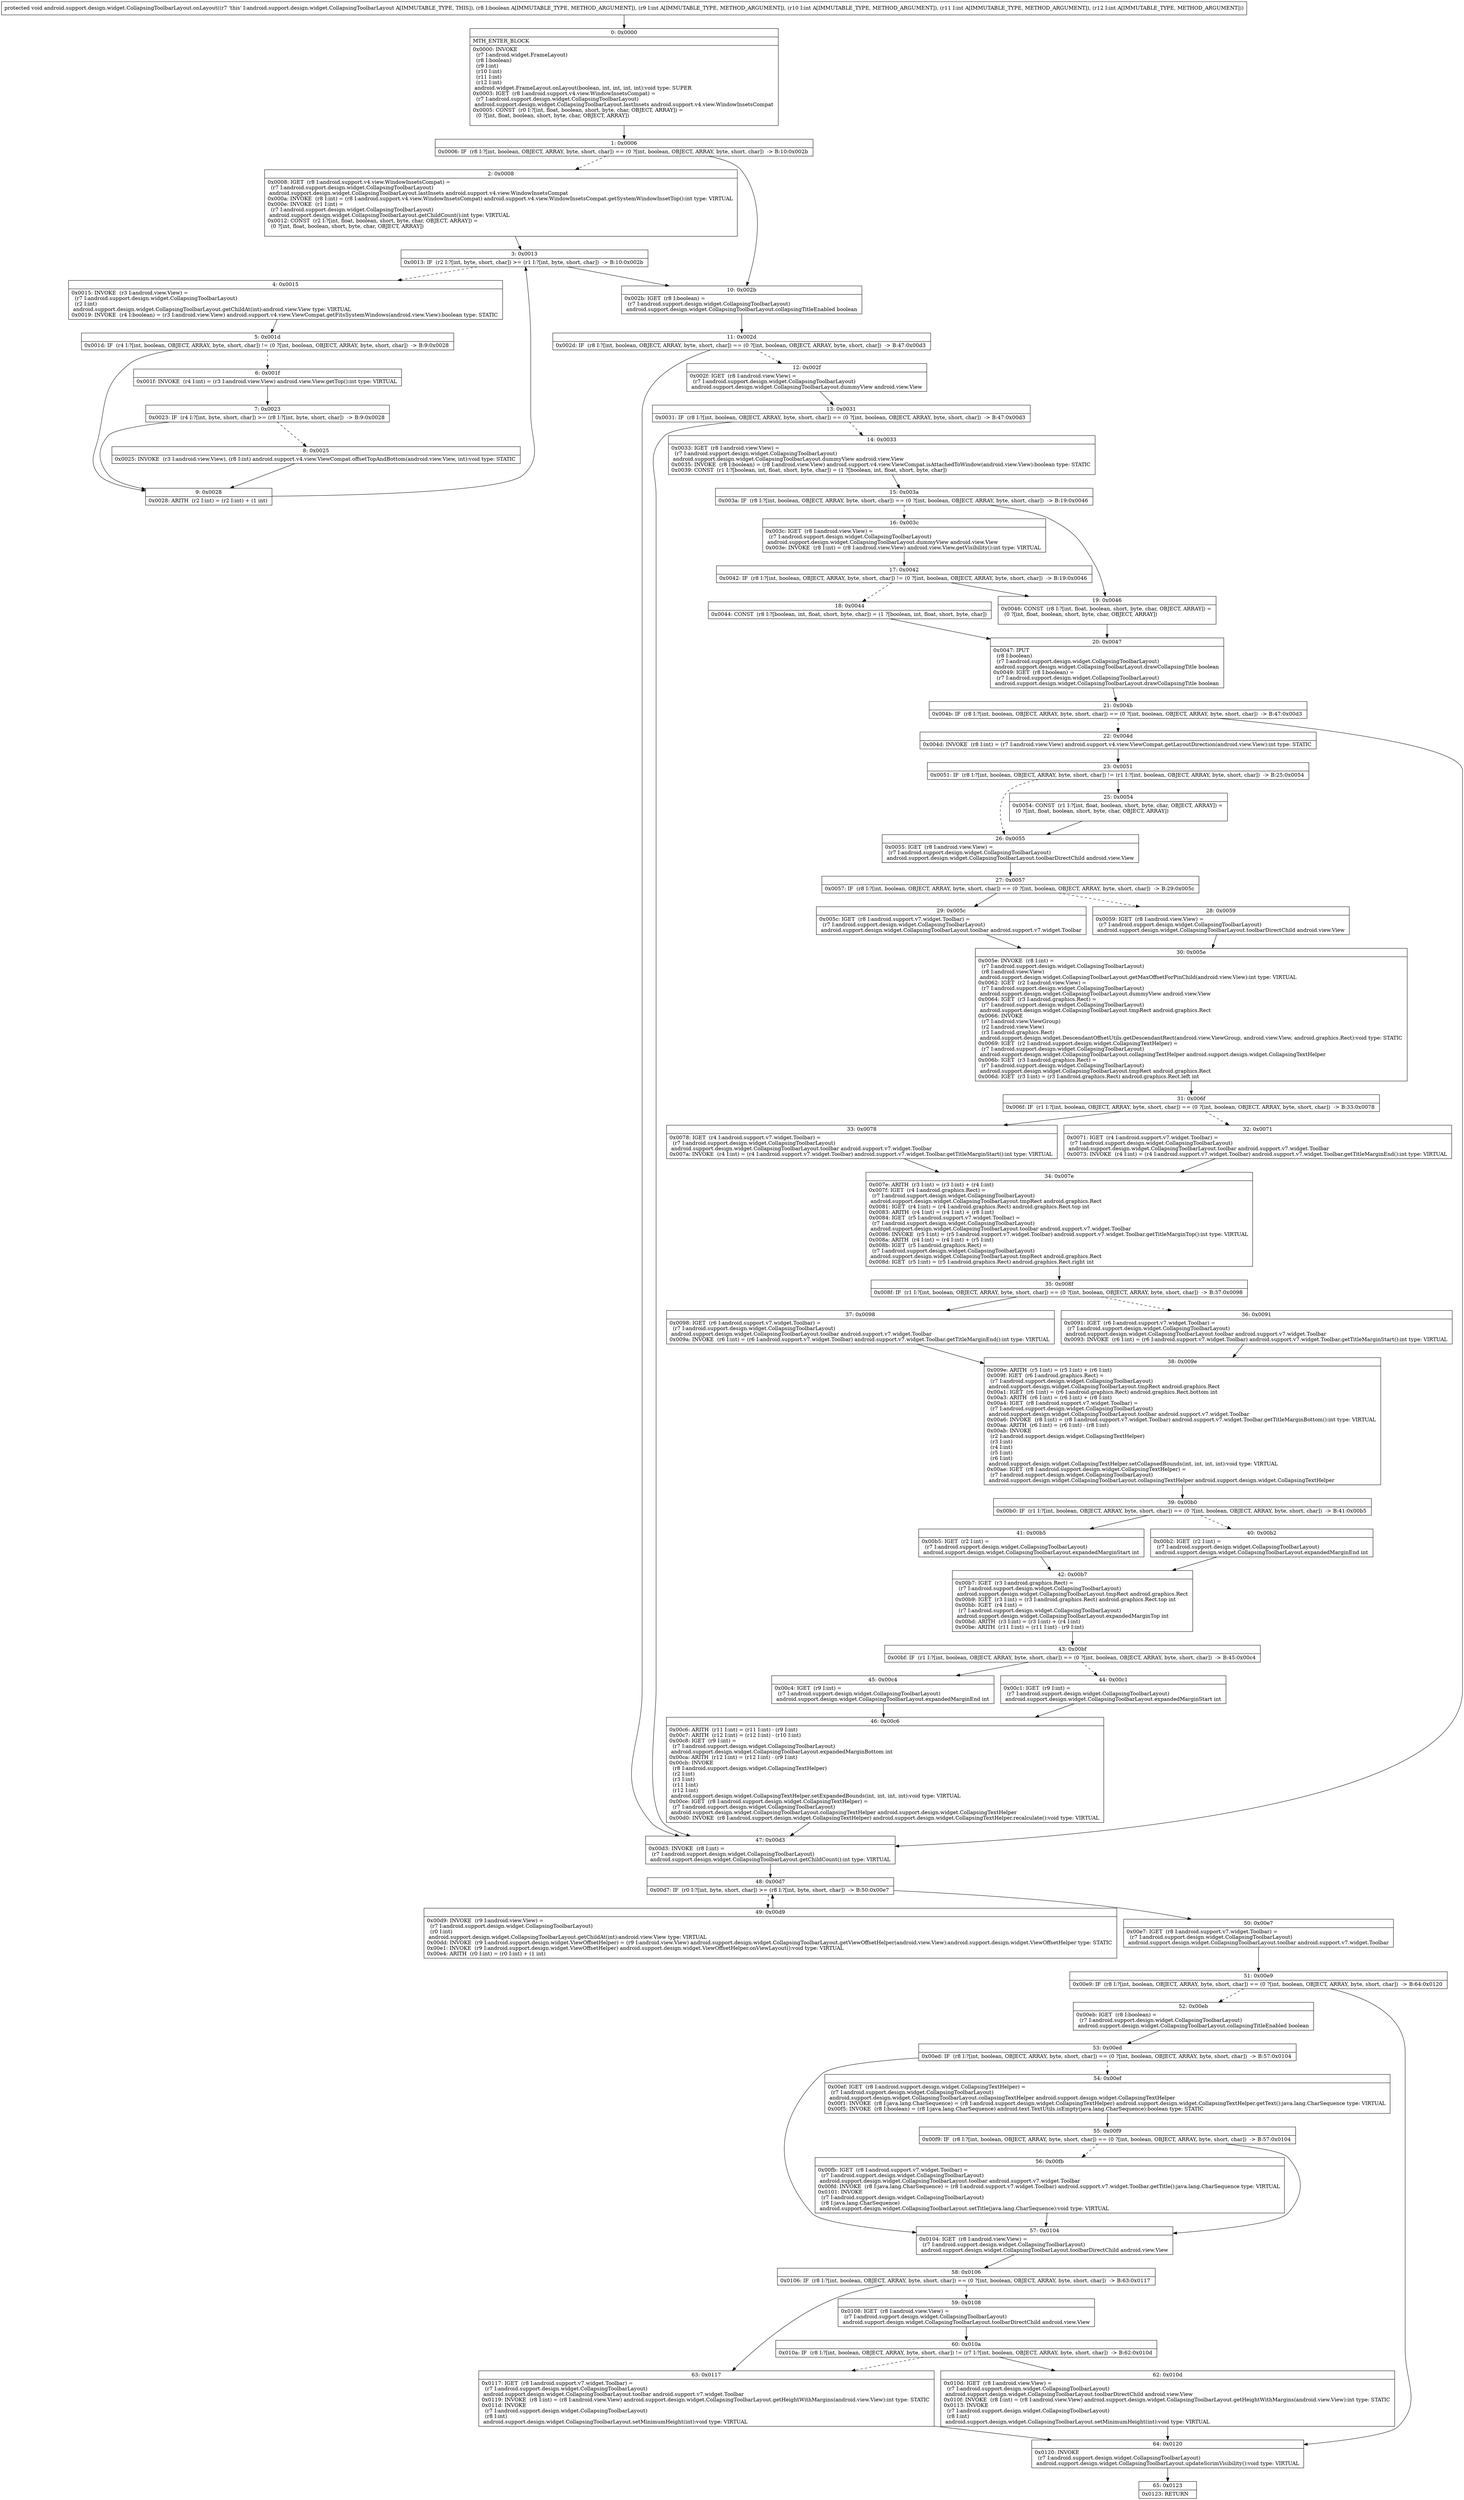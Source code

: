 digraph "CFG forandroid.support.design.widget.CollapsingToolbarLayout.onLayout(ZIIII)V" {
Node_0 [shape=record,label="{0\:\ 0x0000|MTH_ENTER_BLOCK\l|0x0000: INVOKE  \l  (r7 I:android.widget.FrameLayout)\l  (r8 I:boolean)\l  (r9 I:int)\l  (r10 I:int)\l  (r11 I:int)\l  (r12 I:int)\l android.widget.FrameLayout.onLayout(boolean, int, int, int, int):void type: SUPER \l0x0003: IGET  (r8 I:android.support.v4.view.WindowInsetsCompat) = \l  (r7 I:android.support.design.widget.CollapsingToolbarLayout)\l android.support.design.widget.CollapsingToolbarLayout.lastInsets android.support.v4.view.WindowInsetsCompat \l0x0005: CONST  (r0 I:?[int, float, boolean, short, byte, char, OBJECT, ARRAY]) = \l  (0 ?[int, float, boolean, short, byte, char, OBJECT, ARRAY])\l \l}"];
Node_1 [shape=record,label="{1\:\ 0x0006|0x0006: IF  (r8 I:?[int, boolean, OBJECT, ARRAY, byte, short, char]) == (0 ?[int, boolean, OBJECT, ARRAY, byte, short, char])  \-\> B:10:0x002b \l}"];
Node_2 [shape=record,label="{2\:\ 0x0008|0x0008: IGET  (r8 I:android.support.v4.view.WindowInsetsCompat) = \l  (r7 I:android.support.design.widget.CollapsingToolbarLayout)\l android.support.design.widget.CollapsingToolbarLayout.lastInsets android.support.v4.view.WindowInsetsCompat \l0x000a: INVOKE  (r8 I:int) = (r8 I:android.support.v4.view.WindowInsetsCompat) android.support.v4.view.WindowInsetsCompat.getSystemWindowInsetTop():int type: VIRTUAL \l0x000e: INVOKE  (r1 I:int) = \l  (r7 I:android.support.design.widget.CollapsingToolbarLayout)\l android.support.design.widget.CollapsingToolbarLayout.getChildCount():int type: VIRTUAL \l0x0012: CONST  (r2 I:?[int, float, boolean, short, byte, char, OBJECT, ARRAY]) = \l  (0 ?[int, float, boolean, short, byte, char, OBJECT, ARRAY])\l \l}"];
Node_3 [shape=record,label="{3\:\ 0x0013|0x0013: IF  (r2 I:?[int, byte, short, char]) \>= (r1 I:?[int, byte, short, char])  \-\> B:10:0x002b \l}"];
Node_4 [shape=record,label="{4\:\ 0x0015|0x0015: INVOKE  (r3 I:android.view.View) = \l  (r7 I:android.support.design.widget.CollapsingToolbarLayout)\l  (r2 I:int)\l android.support.design.widget.CollapsingToolbarLayout.getChildAt(int):android.view.View type: VIRTUAL \l0x0019: INVOKE  (r4 I:boolean) = (r3 I:android.view.View) android.support.v4.view.ViewCompat.getFitsSystemWindows(android.view.View):boolean type: STATIC \l}"];
Node_5 [shape=record,label="{5\:\ 0x001d|0x001d: IF  (r4 I:?[int, boolean, OBJECT, ARRAY, byte, short, char]) != (0 ?[int, boolean, OBJECT, ARRAY, byte, short, char])  \-\> B:9:0x0028 \l}"];
Node_6 [shape=record,label="{6\:\ 0x001f|0x001f: INVOKE  (r4 I:int) = (r3 I:android.view.View) android.view.View.getTop():int type: VIRTUAL \l}"];
Node_7 [shape=record,label="{7\:\ 0x0023|0x0023: IF  (r4 I:?[int, byte, short, char]) \>= (r8 I:?[int, byte, short, char])  \-\> B:9:0x0028 \l}"];
Node_8 [shape=record,label="{8\:\ 0x0025|0x0025: INVOKE  (r3 I:android.view.View), (r8 I:int) android.support.v4.view.ViewCompat.offsetTopAndBottom(android.view.View, int):void type: STATIC \l}"];
Node_9 [shape=record,label="{9\:\ 0x0028|0x0028: ARITH  (r2 I:int) = (r2 I:int) + (1 int) \l}"];
Node_10 [shape=record,label="{10\:\ 0x002b|0x002b: IGET  (r8 I:boolean) = \l  (r7 I:android.support.design.widget.CollapsingToolbarLayout)\l android.support.design.widget.CollapsingToolbarLayout.collapsingTitleEnabled boolean \l}"];
Node_11 [shape=record,label="{11\:\ 0x002d|0x002d: IF  (r8 I:?[int, boolean, OBJECT, ARRAY, byte, short, char]) == (0 ?[int, boolean, OBJECT, ARRAY, byte, short, char])  \-\> B:47:0x00d3 \l}"];
Node_12 [shape=record,label="{12\:\ 0x002f|0x002f: IGET  (r8 I:android.view.View) = \l  (r7 I:android.support.design.widget.CollapsingToolbarLayout)\l android.support.design.widget.CollapsingToolbarLayout.dummyView android.view.View \l}"];
Node_13 [shape=record,label="{13\:\ 0x0031|0x0031: IF  (r8 I:?[int, boolean, OBJECT, ARRAY, byte, short, char]) == (0 ?[int, boolean, OBJECT, ARRAY, byte, short, char])  \-\> B:47:0x00d3 \l}"];
Node_14 [shape=record,label="{14\:\ 0x0033|0x0033: IGET  (r8 I:android.view.View) = \l  (r7 I:android.support.design.widget.CollapsingToolbarLayout)\l android.support.design.widget.CollapsingToolbarLayout.dummyView android.view.View \l0x0035: INVOKE  (r8 I:boolean) = (r8 I:android.view.View) android.support.v4.view.ViewCompat.isAttachedToWindow(android.view.View):boolean type: STATIC \l0x0039: CONST  (r1 I:?[boolean, int, float, short, byte, char]) = (1 ?[boolean, int, float, short, byte, char]) \l}"];
Node_15 [shape=record,label="{15\:\ 0x003a|0x003a: IF  (r8 I:?[int, boolean, OBJECT, ARRAY, byte, short, char]) == (0 ?[int, boolean, OBJECT, ARRAY, byte, short, char])  \-\> B:19:0x0046 \l}"];
Node_16 [shape=record,label="{16\:\ 0x003c|0x003c: IGET  (r8 I:android.view.View) = \l  (r7 I:android.support.design.widget.CollapsingToolbarLayout)\l android.support.design.widget.CollapsingToolbarLayout.dummyView android.view.View \l0x003e: INVOKE  (r8 I:int) = (r8 I:android.view.View) android.view.View.getVisibility():int type: VIRTUAL \l}"];
Node_17 [shape=record,label="{17\:\ 0x0042|0x0042: IF  (r8 I:?[int, boolean, OBJECT, ARRAY, byte, short, char]) != (0 ?[int, boolean, OBJECT, ARRAY, byte, short, char])  \-\> B:19:0x0046 \l}"];
Node_18 [shape=record,label="{18\:\ 0x0044|0x0044: CONST  (r8 I:?[boolean, int, float, short, byte, char]) = (1 ?[boolean, int, float, short, byte, char]) \l}"];
Node_19 [shape=record,label="{19\:\ 0x0046|0x0046: CONST  (r8 I:?[int, float, boolean, short, byte, char, OBJECT, ARRAY]) = \l  (0 ?[int, float, boolean, short, byte, char, OBJECT, ARRAY])\l \l}"];
Node_20 [shape=record,label="{20\:\ 0x0047|0x0047: IPUT  \l  (r8 I:boolean)\l  (r7 I:android.support.design.widget.CollapsingToolbarLayout)\l android.support.design.widget.CollapsingToolbarLayout.drawCollapsingTitle boolean \l0x0049: IGET  (r8 I:boolean) = \l  (r7 I:android.support.design.widget.CollapsingToolbarLayout)\l android.support.design.widget.CollapsingToolbarLayout.drawCollapsingTitle boolean \l}"];
Node_21 [shape=record,label="{21\:\ 0x004b|0x004b: IF  (r8 I:?[int, boolean, OBJECT, ARRAY, byte, short, char]) == (0 ?[int, boolean, OBJECT, ARRAY, byte, short, char])  \-\> B:47:0x00d3 \l}"];
Node_22 [shape=record,label="{22\:\ 0x004d|0x004d: INVOKE  (r8 I:int) = (r7 I:android.view.View) android.support.v4.view.ViewCompat.getLayoutDirection(android.view.View):int type: STATIC \l}"];
Node_23 [shape=record,label="{23\:\ 0x0051|0x0051: IF  (r8 I:?[int, boolean, OBJECT, ARRAY, byte, short, char]) != (r1 I:?[int, boolean, OBJECT, ARRAY, byte, short, char])  \-\> B:25:0x0054 \l}"];
Node_25 [shape=record,label="{25\:\ 0x0054|0x0054: CONST  (r1 I:?[int, float, boolean, short, byte, char, OBJECT, ARRAY]) = \l  (0 ?[int, float, boolean, short, byte, char, OBJECT, ARRAY])\l \l}"];
Node_26 [shape=record,label="{26\:\ 0x0055|0x0055: IGET  (r8 I:android.view.View) = \l  (r7 I:android.support.design.widget.CollapsingToolbarLayout)\l android.support.design.widget.CollapsingToolbarLayout.toolbarDirectChild android.view.View \l}"];
Node_27 [shape=record,label="{27\:\ 0x0057|0x0057: IF  (r8 I:?[int, boolean, OBJECT, ARRAY, byte, short, char]) == (0 ?[int, boolean, OBJECT, ARRAY, byte, short, char])  \-\> B:29:0x005c \l}"];
Node_28 [shape=record,label="{28\:\ 0x0059|0x0059: IGET  (r8 I:android.view.View) = \l  (r7 I:android.support.design.widget.CollapsingToolbarLayout)\l android.support.design.widget.CollapsingToolbarLayout.toolbarDirectChild android.view.View \l}"];
Node_29 [shape=record,label="{29\:\ 0x005c|0x005c: IGET  (r8 I:android.support.v7.widget.Toolbar) = \l  (r7 I:android.support.design.widget.CollapsingToolbarLayout)\l android.support.design.widget.CollapsingToolbarLayout.toolbar android.support.v7.widget.Toolbar \l}"];
Node_30 [shape=record,label="{30\:\ 0x005e|0x005e: INVOKE  (r8 I:int) = \l  (r7 I:android.support.design.widget.CollapsingToolbarLayout)\l  (r8 I:android.view.View)\l android.support.design.widget.CollapsingToolbarLayout.getMaxOffsetForPinChild(android.view.View):int type: VIRTUAL \l0x0062: IGET  (r2 I:android.view.View) = \l  (r7 I:android.support.design.widget.CollapsingToolbarLayout)\l android.support.design.widget.CollapsingToolbarLayout.dummyView android.view.View \l0x0064: IGET  (r3 I:android.graphics.Rect) = \l  (r7 I:android.support.design.widget.CollapsingToolbarLayout)\l android.support.design.widget.CollapsingToolbarLayout.tmpRect android.graphics.Rect \l0x0066: INVOKE  \l  (r7 I:android.view.ViewGroup)\l  (r2 I:android.view.View)\l  (r3 I:android.graphics.Rect)\l android.support.design.widget.DescendantOffsetUtils.getDescendantRect(android.view.ViewGroup, android.view.View, android.graphics.Rect):void type: STATIC \l0x0069: IGET  (r2 I:android.support.design.widget.CollapsingTextHelper) = \l  (r7 I:android.support.design.widget.CollapsingToolbarLayout)\l android.support.design.widget.CollapsingToolbarLayout.collapsingTextHelper android.support.design.widget.CollapsingTextHelper \l0x006b: IGET  (r3 I:android.graphics.Rect) = \l  (r7 I:android.support.design.widget.CollapsingToolbarLayout)\l android.support.design.widget.CollapsingToolbarLayout.tmpRect android.graphics.Rect \l0x006d: IGET  (r3 I:int) = (r3 I:android.graphics.Rect) android.graphics.Rect.left int \l}"];
Node_31 [shape=record,label="{31\:\ 0x006f|0x006f: IF  (r1 I:?[int, boolean, OBJECT, ARRAY, byte, short, char]) == (0 ?[int, boolean, OBJECT, ARRAY, byte, short, char])  \-\> B:33:0x0078 \l}"];
Node_32 [shape=record,label="{32\:\ 0x0071|0x0071: IGET  (r4 I:android.support.v7.widget.Toolbar) = \l  (r7 I:android.support.design.widget.CollapsingToolbarLayout)\l android.support.design.widget.CollapsingToolbarLayout.toolbar android.support.v7.widget.Toolbar \l0x0073: INVOKE  (r4 I:int) = (r4 I:android.support.v7.widget.Toolbar) android.support.v7.widget.Toolbar.getTitleMarginEnd():int type: VIRTUAL \l}"];
Node_33 [shape=record,label="{33\:\ 0x0078|0x0078: IGET  (r4 I:android.support.v7.widget.Toolbar) = \l  (r7 I:android.support.design.widget.CollapsingToolbarLayout)\l android.support.design.widget.CollapsingToolbarLayout.toolbar android.support.v7.widget.Toolbar \l0x007a: INVOKE  (r4 I:int) = (r4 I:android.support.v7.widget.Toolbar) android.support.v7.widget.Toolbar.getTitleMarginStart():int type: VIRTUAL \l}"];
Node_34 [shape=record,label="{34\:\ 0x007e|0x007e: ARITH  (r3 I:int) = (r3 I:int) + (r4 I:int) \l0x007f: IGET  (r4 I:android.graphics.Rect) = \l  (r7 I:android.support.design.widget.CollapsingToolbarLayout)\l android.support.design.widget.CollapsingToolbarLayout.tmpRect android.graphics.Rect \l0x0081: IGET  (r4 I:int) = (r4 I:android.graphics.Rect) android.graphics.Rect.top int \l0x0083: ARITH  (r4 I:int) = (r4 I:int) + (r8 I:int) \l0x0084: IGET  (r5 I:android.support.v7.widget.Toolbar) = \l  (r7 I:android.support.design.widget.CollapsingToolbarLayout)\l android.support.design.widget.CollapsingToolbarLayout.toolbar android.support.v7.widget.Toolbar \l0x0086: INVOKE  (r5 I:int) = (r5 I:android.support.v7.widget.Toolbar) android.support.v7.widget.Toolbar.getTitleMarginTop():int type: VIRTUAL \l0x008a: ARITH  (r4 I:int) = (r4 I:int) + (r5 I:int) \l0x008b: IGET  (r5 I:android.graphics.Rect) = \l  (r7 I:android.support.design.widget.CollapsingToolbarLayout)\l android.support.design.widget.CollapsingToolbarLayout.tmpRect android.graphics.Rect \l0x008d: IGET  (r5 I:int) = (r5 I:android.graphics.Rect) android.graphics.Rect.right int \l}"];
Node_35 [shape=record,label="{35\:\ 0x008f|0x008f: IF  (r1 I:?[int, boolean, OBJECT, ARRAY, byte, short, char]) == (0 ?[int, boolean, OBJECT, ARRAY, byte, short, char])  \-\> B:37:0x0098 \l}"];
Node_36 [shape=record,label="{36\:\ 0x0091|0x0091: IGET  (r6 I:android.support.v7.widget.Toolbar) = \l  (r7 I:android.support.design.widget.CollapsingToolbarLayout)\l android.support.design.widget.CollapsingToolbarLayout.toolbar android.support.v7.widget.Toolbar \l0x0093: INVOKE  (r6 I:int) = (r6 I:android.support.v7.widget.Toolbar) android.support.v7.widget.Toolbar.getTitleMarginStart():int type: VIRTUAL \l}"];
Node_37 [shape=record,label="{37\:\ 0x0098|0x0098: IGET  (r6 I:android.support.v7.widget.Toolbar) = \l  (r7 I:android.support.design.widget.CollapsingToolbarLayout)\l android.support.design.widget.CollapsingToolbarLayout.toolbar android.support.v7.widget.Toolbar \l0x009a: INVOKE  (r6 I:int) = (r6 I:android.support.v7.widget.Toolbar) android.support.v7.widget.Toolbar.getTitleMarginEnd():int type: VIRTUAL \l}"];
Node_38 [shape=record,label="{38\:\ 0x009e|0x009e: ARITH  (r5 I:int) = (r5 I:int) + (r6 I:int) \l0x009f: IGET  (r6 I:android.graphics.Rect) = \l  (r7 I:android.support.design.widget.CollapsingToolbarLayout)\l android.support.design.widget.CollapsingToolbarLayout.tmpRect android.graphics.Rect \l0x00a1: IGET  (r6 I:int) = (r6 I:android.graphics.Rect) android.graphics.Rect.bottom int \l0x00a3: ARITH  (r6 I:int) = (r6 I:int) + (r8 I:int) \l0x00a4: IGET  (r8 I:android.support.v7.widget.Toolbar) = \l  (r7 I:android.support.design.widget.CollapsingToolbarLayout)\l android.support.design.widget.CollapsingToolbarLayout.toolbar android.support.v7.widget.Toolbar \l0x00a6: INVOKE  (r8 I:int) = (r8 I:android.support.v7.widget.Toolbar) android.support.v7.widget.Toolbar.getTitleMarginBottom():int type: VIRTUAL \l0x00aa: ARITH  (r6 I:int) = (r6 I:int) \- (r8 I:int) \l0x00ab: INVOKE  \l  (r2 I:android.support.design.widget.CollapsingTextHelper)\l  (r3 I:int)\l  (r4 I:int)\l  (r5 I:int)\l  (r6 I:int)\l android.support.design.widget.CollapsingTextHelper.setCollapsedBounds(int, int, int, int):void type: VIRTUAL \l0x00ae: IGET  (r8 I:android.support.design.widget.CollapsingTextHelper) = \l  (r7 I:android.support.design.widget.CollapsingToolbarLayout)\l android.support.design.widget.CollapsingToolbarLayout.collapsingTextHelper android.support.design.widget.CollapsingTextHelper \l}"];
Node_39 [shape=record,label="{39\:\ 0x00b0|0x00b0: IF  (r1 I:?[int, boolean, OBJECT, ARRAY, byte, short, char]) == (0 ?[int, boolean, OBJECT, ARRAY, byte, short, char])  \-\> B:41:0x00b5 \l}"];
Node_40 [shape=record,label="{40\:\ 0x00b2|0x00b2: IGET  (r2 I:int) = \l  (r7 I:android.support.design.widget.CollapsingToolbarLayout)\l android.support.design.widget.CollapsingToolbarLayout.expandedMarginEnd int \l}"];
Node_41 [shape=record,label="{41\:\ 0x00b5|0x00b5: IGET  (r2 I:int) = \l  (r7 I:android.support.design.widget.CollapsingToolbarLayout)\l android.support.design.widget.CollapsingToolbarLayout.expandedMarginStart int \l}"];
Node_42 [shape=record,label="{42\:\ 0x00b7|0x00b7: IGET  (r3 I:android.graphics.Rect) = \l  (r7 I:android.support.design.widget.CollapsingToolbarLayout)\l android.support.design.widget.CollapsingToolbarLayout.tmpRect android.graphics.Rect \l0x00b9: IGET  (r3 I:int) = (r3 I:android.graphics.Rect) android.graphics.Rect.top int \l0x00bb: IGET  (r4 I:int) = \l  (r7 I:android.support.design.widget.CollapsingToolbarLayout)\l android.support.design.widget.CollapsingToolbarLayout.expandedMarginTop int \l0x00bd: ARITH  (r3 I:int) = (r3 I:int) + (r4 I:int) \l0x00be: ARITH  (r11 I:int) = (r11 I:int) \- (r9 I:int) \l}"];
Node_43 [shape=record,label="{43\:\ 0x00bf|0x00bf: IF  (r1 I:?[int, boolean, OBJECT, ARRAY, byte, short, char]) == (0 ?[int, boolean, OBJECT, ARRAY, byte, short, char])  \-\> B:45:0x00c4 \l}"];
Node_44 [shape=record,label="{44\:\ 0x00c1|0x00c1: IGET  (r9 I:int) = \l  (r7 I:android.support.design.widget.CollapsingToolbarLayout)\l android.support.design.widget.CollapsingToolbarLayout.expandedMarginStart int \l}"];
Node_45 [shape=record,label="{45\:\ 0x00c4|0x00c4: IGET  (r9 I:int) = \l  (r7 I:android.support.design.widget.CollapsingToolbarLayout)\l android.support.design.widget.CollapsingToolbarLayout.expandedMarginEnd int \l}"];
Node_46 [shape=record,label="{46\:\ 0x00c6|0x00c6: ARITH  (r11 I:int) = (r11 I:int) \- (r9 I:int) \l0x00c7: ARITH  (r12 I:int) = (r12 I:int) \- (r10 I:int) \l0x00c8: IGET  (r9 I:int) = \l  (r7 I:android.support.design.widget.CollapsingToolbarLayout)\l android.support.design.widget.CollapsingToolbarLayout.expandedMarginBottom int \l0x00ca: ARITH  (r12 I:int) = (r12 I:int) \- (r9 I:int) \l0x00cb: INVOKE  \l  (r8 I:android.support.design.widget.CollapsingTextHelper)\l  (r2 I:int)\l  (r3 I:int)\l  (r11 I:int)\l  (r12 I:int)\l android.support.design.widget.CollapsingTextHelper.setExpandedBounds(int, int, int, int):void type: VIRTUAL \l0x00ce: IGET  (r8 I:android.support.design.widget.CollapsingTextHelper) = \l  (r7 I:android.support.design.widget.CollapsingToolbarLayout)\l android.support.design.widget.CollapsingToolbarLayout.collapsingTextHelper android.support.design.widget.CollapsingTextHelper \l0x00d0: INVOKE  (r8 I:android.support.design.widget.CollapsingTextHelper) android.support.design.widget.CollapsingTextHelper.recalculate():void type: VIRTUAL \l}"];
Node_47 [shape=record,label="{47\:\ 0x00d3|0x00d3: INVOKE  (r8 I:int) = \l  (r7 I:android.support.design.widget.CollapsingToolbarLayout)\l android.support.design.widget.CollapsingToolbarLayout.getChildCount():int type: VIRTUAL \l}"];
Node_48 [shape=record,label="{48\:\ 0x00d7|0x00d7: IF  (r0 I:?[int, byte, short, char]) \>= (r8 I:?[int, byte, short, char])  \-\> B:50:0x00e7 \l}"];
Node_49 [shape=record,label="{49\:\ 0x00d9|0x00d9: INVOKE  (r9 I:android.view.View) = \l  (r7 I:android.support.design.widget.CollapsingToolbarLayout)\l  (r0 I:int)\l android.support.design.widget.CollapsingToolbarLayout.getChildAt(int):android.view.View type: VIRTUAL \l0x00dd: INVOKE  (r9 I:android.support.design.widget.ViewOffsetHelper) = (r9 I:android.view.View) android.support.design.widget.CollapsingToolbarLayout.getViewOffsetHelper(android.view.View):android.support.design.widget.ViewOffsetHelper type: STATIC \l0x00e1: INVOKE  (r9 I:android.support.design.widget.ViewOffsetHelper) android.support.design.widget.ViewOffsetHelper.onViewLayout():void type: VIRTUAL \l0x00e4: ARITH  (r0 I:int) = (r0 I:int) + (1 int) \l}"];
Node_50 [shape=record,label="{50\:\ 0x00e7|0x00e7: IGET  (r8 I:android.support.v7.widget.Toolbar) = \l  (r7 I:android.support.design.widget.CollapsingToolbarLayout)\l android.support.design.widget.CollapsingToolbarLayout.toolbar android.support.v7.widget.Toolbar \l}"];
Node_51 [shape=record,label="{51\:\ 0x00e9|0x00e9: IF  (r8 I:?[int, boolean, OBJECT, ARRAY, byte, short, char]) == (0 ?[int, boolean, OBJECT, ARRAY, byte, short, char])  \-\> B:64:0x0120 \l}"];
Node_52 [shape=record,label="{52\:\ 0x00eb|0x00eb: IGET  (r8 I:boolean) = \l  (r7 I:android.support.design.widget.CollapsingToolbarLayout)\l android.support.design.widget.CollapsingToolbarLayout.collapsingTitleEnabled boolean \l}"];
Node_53 [shape=record,label="{53\:\ 0x00ed|0x00ed: IF  (r8 I:?[int, boolean, OBJECT, ARRAY, byte, short, char]) == (0 ?[int, boolean, OBJECT, ARRAY, byte, short, char])  \-\> B:57:0x0104 \l}"];
Node_54 [shape=record,label="{54\:\ 0x00ef|0x00ef: IGET  (r8 I:android.support.design.widget.CollapsingTextHelper) = \l  (r7 I:android.support.design.widget.CollapsingToolbarLayout)\l android.support.design.widget.CollapsingToolbarLayout.collapsingTextHelper android.support.design.widget.CollapsingTextHelper \l0x00f1: INVOKE  (r8 I:java.lang.CharSequence) = (r8 I:android.support.design.widget.CollapsingTextHelper) android.support.design.widget.CollapsingTextHelper.getText():java.lang.CharSequence type: VIRTUAL \l0x00f5: INVOKE  (r8 I:boolean) = (r8 I:java.lang.CharSequence) android.text.TextUtils.isEmpty(java.lang.CharSequence):boolean type: STATIC \l}"];
Node_55 [shape=record,label="{55\:\ 0x00f9|0x00f9: IF  (r8 I:?[int, boolean, OBJECT, ARRAY, byte, short, char]) == (0 ?[int, boolean, OBJECT, ARRAY, byte, short, char])  \-\> B:57:0x0104 \l}"];
Node_56 [shape=record,label="{56\:\ 0x00fb|0x00fb: IGET  (r8 I:android.support.v7.widget.Toolbar) = \l  (r7 I:android.support.design.widget.CollapsingToolbarLayout)\l android.support.design.widget.CollapsingToolbarLayout.toolbar android.support.v7.widget.Toolbar \l0x00fd: INVOKE  (r8 I:java.lang.CharSequence) = (r8 I:android.support.v7.widget.Toolbar) android.support.v7.widget.Toolbar.getTitle():java.lang.CharSequence type: VIRTUAL \l0x0101: INVOKE  \l  (r7 I:android.support.design.widget.CollapsingToolbarLayout)\l  (r8 I:java.lang.CharSequence)\l android.support.design.widget.CollapsingToolbarLayout.setTitle(java.lang.CharSequence):void type: VIRTUAL \l}"];
Node_57 [shape=record,label="{57\:\ 0x0104|0x0104: IGET  (r8 I:android.view.View) = \l  (r7 I:android.support.design.widget.CollapsingToolbarLayout)\l android.support.design.widget.CollapsingToolbarLayout.toolbarDirectChild android.view.View \l}"];
Node_58 [shape=record,label="{58\:\ 0x0106|0x0106: IF  (r8 I:?[int, boolean, OBJECT, ARRAY, byte, short, char]) == (0 ?[int, boolean, OBJECT, ARRAY, byte, short, char])  \-\> B:63:0x0117 \l}"];
Node_59 [shape=record,label="{59\:\ 0x0108|0x0108: IGET  (r8 I:android.view.View) = \l  (r7 I:android.support.design.widget.CollapsingToolbarLayout)\l android.support.design.widget.CollapsingToolbarLayout.toolbarDirectChild android.view.View \l}"];
Node_60 [shape=record,label="{60\:\ 0x010a|0x010a: IF  (r8 I:?[int, boolean, OBJECT, ARRAY, byte, short, char]) != (r7 I:?[int, boolean, OBJECT, ARRAY, byte, short, char])  \-\> B:62:0x010d \l}"];
Node_62 [shape=record,label="{62\:\ 0x010d|0x010d: IGET  (r8 I:android.view.View) = \l  (r7 I:android.support.design.widget.CollapsingToolbarLayout)\l android.support.design.widget.CollapsingToolbarLayout.toolbarDirectChild android.view.View \l0x010f: INVOKE  (r8 I:int) = (r8 I:android.view.View) android.support.design.widget.CollapsingToolbarLayout.getHeightWithMargins(android.view.View):int type: STATIC \l0x0113: INVOKE  \l  (r7 I:android.support.design.widget.CollapsingToolbarLayout)\l  (r8 I:int)\l android.support.design.widget.CollapsingToolbarLayout.setMinimumHeight(int):void type: VIRTUAL \l}"];
Node_63 [shape=record,label="{63\:\ 0x0117|0x0117: IGET  (r8 I:android.support.v7.widget.Toolbar) = \l  (r7 I:android.support.design.widget.CollapsingToolbarLayout)\l android.support.design.widget.CollapsingToolbarLayout.toolbar android.support.v7.widget.Toolbar \l0x0119: INVOKE  (r8 I:int) = (r8 I:android.view.View) android.support.design.widget.CollapsingToolbarLayout.getHeightWithMargins(android.view.View):int type: STATIC \l0x011d: INVOKE  \l  (r7 I:android.support.design.widget.CollapsingToolbarLayout)\l  (r8 I:int)\l android.support.design.widget.CollapsingToolbarLayout.setMinimumHeight(int):void type: VIRTUAL \l}"];
Node_64 [shape=record,label="{64\:\ 0x0120|0x0120: INVOKE  \l  (r7 I:android.support.design.widget.CollapsingToolbarLayout)\l android.support.design.widget.CollapsingToolbarLayout.updateScrimVisibility():void type: VIRTUAL \l}"];
Node_65 [shape=record,label="{65\:\ 0x0123|0x0123: RETURN   \l}"];
MethodNode[shape=record,label="{protected void android.support.design.widget.CollapsingToolbarLayout.onLayout((r7 'this' I:android.support.design.widget.CollapsingToolbarLayout A[IMMUTABLE_TYPE, THIS]), (r8 I:boolean A[IMMUTABLE_TYPE, METHOD_ARGUMENT]), (r9 I:int A[IMMUTABLE_TYPE, METHOD_ARGUMENT]), (r10 I:int A[IMMUTABLE_TYPE, METHOD_ARGUMENT]), (r11 I:int A[IMMUTABLE_TYPE, METHOD_ARGUMENT]), (r12 I:int A[IMMUTABLE_TYPE, METHOD_ARGUMENT])) }"];
MethodNode -> Node_0;
Node_0 -> Node_1;
Node_1 -> Node_2[style=dashed];
Node_1 -> Node_10;
Node_2 -> Node_3;
Node_3 -> Node_4[style=dashed];
Node_3 -> Node_10;
Node_4 -> Node_5;
Node_5 -> Node_6[style=dashed];
Node_5 -> Node_9;
Node_6 -> Node_7;
Node_7 -> Node_8[style=dashed];
Node_7 -> Node_9;
Node_8 -> Node_9;
Node_9 -> Node_3;
Node_10 -> Node_11;
Node_11 -> Node_12[style=dashed];
Node_11 -> Node_47;
Node_12 -> Node_13;
Node_13 -> Node_14[style=dashed];
Node_13 -> Node_47;
Node_14 -> Node_15;
Node_15 -> Node_16[style=dashed];
Node_15 -> Node_19;
Node_16 -> Node_17;
Node_17 -> Node_18[style=dashed];
Node_17 -> Node_19;
Node_18 -> Node_20;
Node_19 -> Node_20;
Node_20 -> Node_21;
Node_21 -> Node_22[style=dashed];
Node_21 -> Node_47;
Node_22 -> Node_23;
Node_23 -> Node_25;
Node_23 -> Node_26[style=dashed];
Node_25 -> Node_26;
Node_26 -> Node_27;
Node_27 -> Node_28[style=dashed];
Node_27 -> Node_29;
Node_28 -> Node_30;
Node_29 -> Node_30;
Node_30 -> Node_31;
Node_31 -> Node_32[style=dashed];
Node_31 -> Node_33;
Node_32 -> Node_34;
Node_33 -> Node_34;
Node_34 -> Node_35;
Node_35 -> Node_36[style=dashed];
Node_35 -> Node_37;
Node_36 -> Node_38;
Node_37 -> Node_38;
Node_38 -> Node_39;
Node_39 -> Node_40[style=dashed];
Node_39 -> Node_41;
Node_40 -> Node_42;
Node_41 -> Node_42;
Node_42 -> Node_43;
Node_43 -> Node_44[style=dashed];
Node_43 -> Node_45;
Node_44 -> Node_46;
Node_45 -> Node_46;
Node_46 -> Node_47;
Node_47 -> Node_48;
Node_48 -> Node_49[style=dashed];
Node_48 -> Node_50;
Node_49 -> Node_48;
Node_50 -> Node_51;
Node_51 -> Node_52[style=dashed];
Node_51 -> Node_64;
Node_52 -> Node_53;
Node_53 -> Node_54[style=dashed];
Node_53 -> Node_57;
Node_54 -> Node_55;
Node_55 -> Node_56[style=dashed];
Node_55 -> Node_57;
Node_56 -> Node_57;
Node_57 -> Node_58;
Node_58 -> Node_59[style=dashed];
Node_58 -> Node_63;
Node_59 -> Node_60;
Node_60 -> Node_62;
Node_60 -> Node_63[style=dashed];
Node_62 -> Node_64;
Node_63 -> Node_64;
Node_64 -> Node_65;
}

